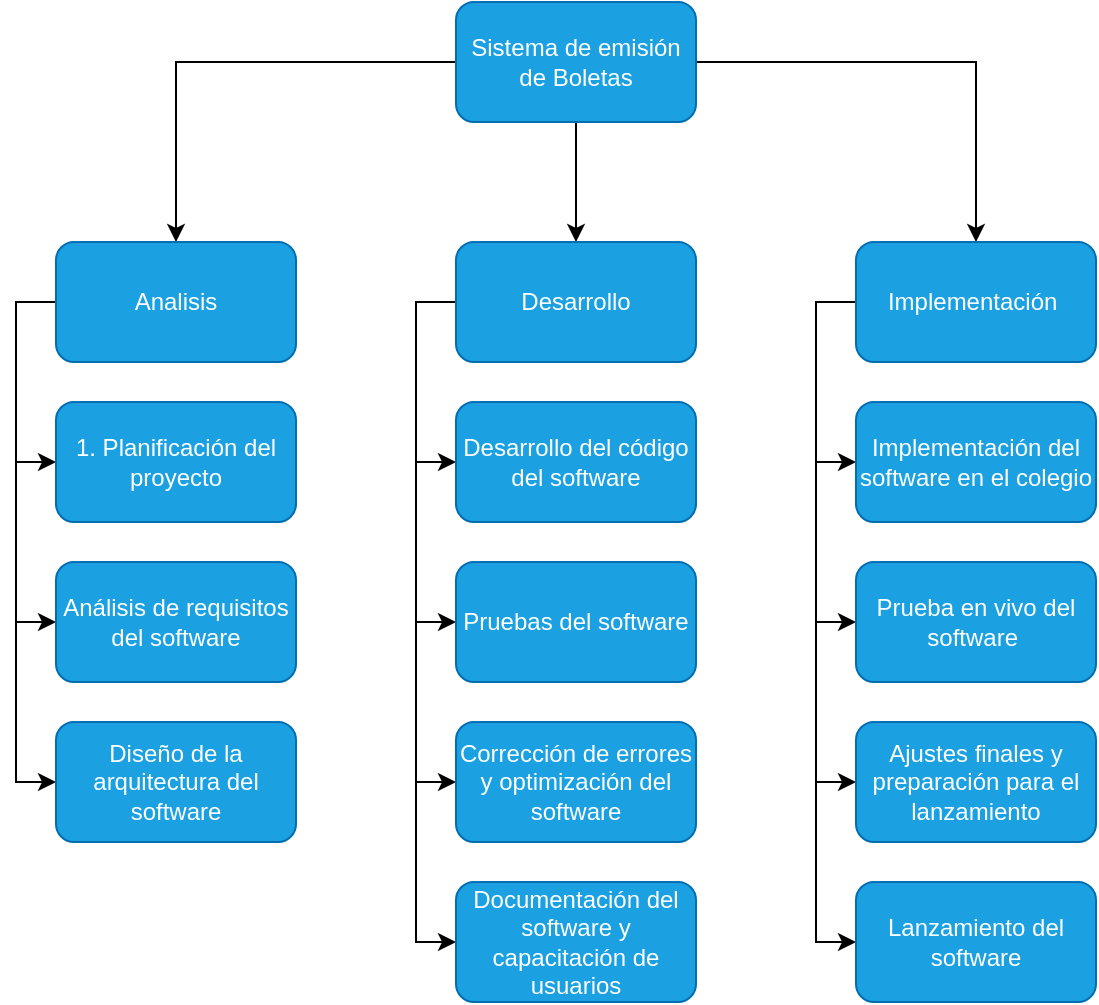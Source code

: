 <mxfile version="21.3.3" type="github">
  <diagram name="Página-1" id="ra33QlV5d5UBFIAc4I0K">
    <mxGraphModel dx="1221" dy="640" grid="1" gridSize="10" guides="1" tooltips="1" connect="1" arrows="1" fold="1" page="1" pageScale="1" pageWidth="827" pageHeight="1169" math="0" shadow="0">
      <root>
        <mxCell id="0" />
        <mxCell id="1" parent="0" />
        <mxCell id="-j1xO15l_YmO17vqUAXr-17" style="edgeStyle=orthogonalEdgeStyle;rounded=0;orthogonalLoop=1;jettySize=auto;html=1;" edge="1" parent="1" source="-j1xO15l_YmO17vqUAXr-1" target="-j1xO15l_YmO17vqUAXr-4">
          <mxGeometry relative="1" as="geometry">
            <mxPoint x="70" y="210" as="targetPoint" />
          </mxGeometry>
        </mxCell>
        <mxCell id="-j1xO15l_YmO17vqUAXr-21" style="edgeStyle=orthogonalEdgeStyle;rounded=0;orthogonalLoop=1;jettySize=auto;html=1;entryX=0.5;entryY=0;entryDx=0;entryDy=0;" edge="1" parent="1" source="-j1xO15l_YmO17vqUAXr-1" target="-j1xO15l_YmO17vqUAXr-3">
          <mxGeometry relative="1" as="geometry" />
        </mxCell>
        <mxCell id="-j1xO15l_YmO17vqUAXr-22" style="edgeStyle=orthogonalEdgeStyle;rounded=0;orthogonalLoop=1;jettySize=auto;html=1;" edge="1" parent="1" source="-j1xO15l_YmO17vqUAXr-1" target="-j1xO15l_YmO17vqUAXr-5">
          <mxGeometry relative="1" as="geometry" />
        </mxCell>
        <mxCell id="-j1xO15l_YmO17vqUAXr-1" value="Sistema de emisión&lt;br&gt;de Boletas" style="rounded=1;whiteSpace=wrap;html=1;fillColor=#1ba1e2;fontColor=#ffffff;strokeColor=#006EAF;" vertex="1" parent="1">
          <mxGeometry x="340" y="50" width="120" height="60" as="geometry" />
        </mxCell>
        <mxCell id="-j1xO15l_YmO17vqUAXr-26" style="edgeStyle=orthogonalEdgeStyle;rounded=0;orthogonalLoop=1;jettySize=auto;html=1;entryX=0;entryY=0.5;entryDx=0;entryDy=0;exitX=0;exitY=0.5;exitDx=0;exitDy=0;" edge="1" parent="1" source="-j1xO15l_YmO17vqUAXr-3" target="-j1xO15l_YmO17vqUAXr-8">
          <mxGeometry relative="1" as="geometry" />
        </mxCell>
        <mxCell id="-j1xO15l_YmO17vqUAXr-27" style="edgeStyle=orthogonalEdgeStyle;rounded=0;orthogonalLoop=1;jettySize=auto;html=1;entryX=0;entryY=0.5;entryDx=0;entryDy=0;exitX=0;exitY=0.5;exitDx=0;exitDy=0;" edge="1" parent="1" source="-j1xO15l_YmO17vqUAXr-3" target="-j1xO15l_YmO17vqUAXr-9">
          <mxGeometry relative="1" as="geometry" />
        </mxCell>
        <mxCell id="-j1xO15l_YmO17vqUAXr-28" style="edgeStyle=orthogonalEdgeStyle;rounded=0;orthogonalLoop=1;jettySize=auto;html=1;entryX=0;entryY=0.5;entryDx=0;entryDy=0;exitX=0;exitY=0.5;exitDx=0;exitDy=0;" edge="1" parent="1" source="-j1xO15l_YmO17vqUAXr-3" target="-j1xO15l_YmO17vqUAXr-10">
          <mxGeometry relative="1" as="geometry" />
        </mxCell>
        <mxCell id="-j1xO15l_YmO17vqUAXr-29" style="edgeStyle=orthogonalEdgeStyle;rounded=0;orthogonalLoop=1;jettySize=auto;html=1;entryX=0;entryY=0.5;entryDx=0;entryDy=0;exitX=0;exitY=0.5;exitDx=0;exitDy=0;" edge="1" parent="1" source="-j1xO15l_YmO17vqUAXr-3" target="-j1xO15l_YmO17vqUAXr-12">
          <mxGeometry relative="1" as="geometry" />
        </mxCell>
        <mxCell id="-j1xO15l_YmO17vqUAXr-3" value="Desarrollo" style="rounded=1;whiteSpace=wrap;html=1;fillColor=#1ba1e2;fontColor=#ffffff;strokeColor=#006EAF;" vertex="1" parent="1">
          <mxGeometry x="340" y="170" width="120" height="60" as="geometry" />
        </mxCell>
        <mxCell id="-j1xO15l_YmO17vqUAXr-23" style="edgeStyle=orthogonalEdgeStyle;rounded=0;orthogonalLoop=1;jettySize=auto;html=1;entryX=0;entryY=0.5;entryDx=0;entryDy=0;exitX=0;exitY=0.5;exitDx=0;exitDy=0;" edge="1" parent="1" source="-j1xO15l_YmO17vqUAXr-4" target="-j1xO15l_YmO17vqUAXr-6">
          <mxGeometry relative="1" as="geometry" />
        </mxCell>
        <mxCell id="-j1xO15l_YmO17vqUAXr-24" style="edgeStyle=orthogonalEdgeStyle;rounded=0;orthogonalLoop=1;jettySize=auto;html=1;entryX=0;entryY=0.5;entryDx=0;entryDy=0;exitX=0;exitY=0.5;exitDx=0;exitDy=0;" edge="1" parent="1" source="-j1xO15l_YmO17vqUAXr-4" target="-j1xO15l_YmO17vqUAXr-7">
          <mxGeometry relative="1" as="geometry" />
        </mxCell>
        <mxCell id="-j1xO15l_YmO17vqUAXr-25" style="edgeStyle=orthogonalEdgeStyle;rounded=0;orthogonalLoop=1;jettySize=auto;html=1;entryX=0;entryY=0.5;entryDx=0;entryDy=0;exitX=0;exitY=0.5;exitDx=0;exitDy=0;" edge="1" parent="1" source="-j1xO15l_YmO17vqUAXr-4" target="-j1xO15l_YmO17vqUAXr-11">
          <mxGeometry relative="1" as="geometry" />
        </mxCell>
        <mxCell id="-j1xO15l_YmO17vqUAXr-4" value="Analisis" style="rounded=1;whiteSpace=wrap;html=1;fillColor=#1ba1e2;fontColor=#ffffff;strokeColor=#006EAF;" vertex="1" parent="1">
          <mxGeometry x="140" y="170" width="120" height="60" as="geometry" />
        </mxCell>
        <mxCell id="-j1xO15l_YmO17vqUAXr-30" style="edgeStyle=orthogonalEdgeStyle;rounded=0;orthogonalLoop=1;jettySize=auto;html=1;entryX=0;entryY=0.5;entryDx=0;entryDy=0;exitX=0;exitY=0.5;exitDx=0;exitDy=0;" edge="1" parent="1" source="-j1xO15l_YmO17vqUAXr-5" target="-j1xO15l_YmO17vqUAXr-13">
          <mxGeometry relative="1" as="geometry" />
        </mxCell>
        <mxCell id="-j1xO15l_YmO17vqUAXr-31" style="edgeStyle=orthogonalEdgeStyle;rounded=0;orthogonalLoop=1;jettySize=auto;html=1;entryX=0;entryY=0.5;entryDx=0;entryDy=0;exitX=0;exitY=0.5;exitDx=0;exitDy=0;" edge="1" parent="1" source="-j1xO15l_YmO17vqUAXr-5" target="-j1xO15l_YmO17vqUAXr-14">
          <mxGeometry relative="1" as="geometry" />
        </mxCell>
        <mxCell id="-j1xO15l_YmO17vqUAXr-32" style="edgeStyle=orthogonalEdgeStyle;rounded=0;orthogonalLoop=1;jettySize=auto;html=1;entryX=0;entryY=0.5;entryDx=0;entryDy=0;exitX=0;exitY=0.5;exitDx=0;exitDy=0;" edge="1" parent="1" source="-j1xO15l_YmO17vqUAXr-5" target="-j1xO15l_YmO17vqUAXr-15">
          <mxGeometry relative="1" as="geometry" />
        </mxCell>
        <mxCell id="-j1xO15l_YmO17vqUAXr-33" style="edgeStyle=orthogonalEdgeStyle;rounded=0;orthogonalLoop=1;jettySize=auto;html=1;entryX=0;entryY=0.5;entryDx=0;entryDy=0;exitX=0;exitY=0.5;exitDx=0;exitDy=0;" edge="1" parent="1" source="-j1xO15l_YmO17vqUAXr-5" target="-j1xO15l_YmO17vqUAXr-16">
          <mxGeometry relative="1" as="geometry" />
        </mxCell>
        <mxCell id="-j1xO15l_YmO17vqUAXr-5" value="Implementación&amp;nbsp;" style="rounded=1;whiteSpace=wrap;html=1;fillColor=#1ba1e2;fontColor=#ffffff;strokeColor=#006EAF;" vertex="1" parent="1">
          <mxGeometry x="540" y="170" width="120" height="60" as="geometry" />
        </mxCell>
        <mxCell id="-j1xO15l_YmO17vqUAXr-6" value="1. Planificación del proyecto" style="rounded=1;whiteSpace=wrap;html=1;fillColor=#1ba1e2;fontColor=#ffffff;strokeColor=#006EAF;" vertex="1" parent="1">
          <mxGeometry x="140" y="250" width="120" height="60" as="geometry" />
        </mxCell>
        <mxCell id="-j1xO15l_YmO17vqUAXr-7" value="Análisis de requisitos del software" style="rounded=1;whiteSpace=wrap;html=1;fillColor=#1ba1e2;fontColor=#ffffff;strokeColor=#006EAF;" vertex="1" parent="1">
          <mxGeometry x="140" y="330" width="120" height="60" as="geometry" />
        </mxCell>
        <mxCell id="-j1xO15l_YmO17vqUAXr-8" value="Desarrollo del código del software" style="rounded=1;whiteSpace=wrap;html=1;fillColor=#1ba1e2;fontColor=#ffffff;strokeColor=#006EAF;" vertex="1" parent="1">
          <mxGeometry x="340" y="250" width="120" height="60" as="geometry" />
        </mxCell>
        <mxCell id="-j1xO15l_YmO17vqUAXr-9" value="Pruebas del software" style="rounded=1;whiteSpace=wrap;html=1;fillColor=#1ba1e2;fontColor=#ffffff;strokeColor=#006EAF;" vertex="1" parent="1">
          <mxGeometry x="340" y="330" width="120" height="60" as="geometry" />
        </mxCell>
        <mxCell id="-j1xO15l_YmO17vqUAXr-10" value="Corrección de errores y optimización del software" style="rounded=1;whiteSpace=wrap;html=1;fillColor=#1ba1e2;fontColor=#ffffff;strokeColor=#006EAF;" vertex="1" parent="1">
          <mxGeometry x="340" y="410" width="120" height="60" as="geometry" />
        </mxCell>
        <mxCell id="-j1xO15l_YmO17vqUAXr-11" value="Diseño de la arquitectura del software" style="rounded=1;whiteSpace=wrap;html=1;fillColor=#1ba1e2;fontColor=#ffffff;strokeColor=#006EAF;" vertex="1" parent="1">
          <mxGeometry x="140" y="410" width="120" height="60" as="geometry" />
        </mxCell>
        <mxCell id="-j1xO15l_YmO17vqUAXr-12" value="Documentación del software y capacitación de usuarios" style="rounded=1;whiteSpace=wrap;html=1;fillColor=#1ba1e2;fontColor=#ffffff;strokeColor=#006EAF;" vertex="1" parent="1">
          <mxGeometry x="340" y="490" width="120" height="60" as="geometry" />
        </mxCell>
        <mxCell id="-j1xO15l_YmO17vqUAXr-13" value="Implementación del software en el colegio" style="rounded=1;whiteSpace=wrap;html=1;fillColor=#1ba1e2;fontColor=#ffffff;strokeColor=#006EAF;" vertex="1" parent="1">
          <mxGeometry x="540" y="250" width="120" height="60" as="geometry" />
        </mxCell>
        <mxCell id="-j1xO15l_YmO17vqUAXr-14" value="Prueba en vivo del software&amp;nbsp;" style="rounded=1;whiteSpace=wrap;html=1;fillColor=#1ba1e2;fontColor=#ffffff;strokeColor=#006EAF;" vertex="1" parent="1">
          <mxGeometry x="540" y="330" width="120" height="60" as="geometry" />
        </mxCell>
        <mxCell id="-j1xO15l_YmO17vqUAXr-15" value="Ajustes finales y preparación para el lanzamiento" style="rounded=1;whiteSpace=wrap;html=1;fillColor=#1ba1e2;fontColor=#ffffff;strokeColor=#006EAF;" vertex="1" parent="1">
          <mxGeometry x="540" y="410" width="120" height="60" as="geometry" />
        </mxCell>
        <mxCell id="-j1xO15l_YmO17vqUAXr-16" value="Lanzamiento del software" style="rounded=1;whiteSpace=wrap;html=1;fillColor=#1ba1e2;fontColor=#ffffff;strokeColor=#006EAF;" vertex="1" parent="1">
          <mxGeometry x="540" y="490" width="120" height="60" as="geometry" />
        </mxCell>
      </root>
    </mxGraphModel>
  </diagram>
</mxfile>
